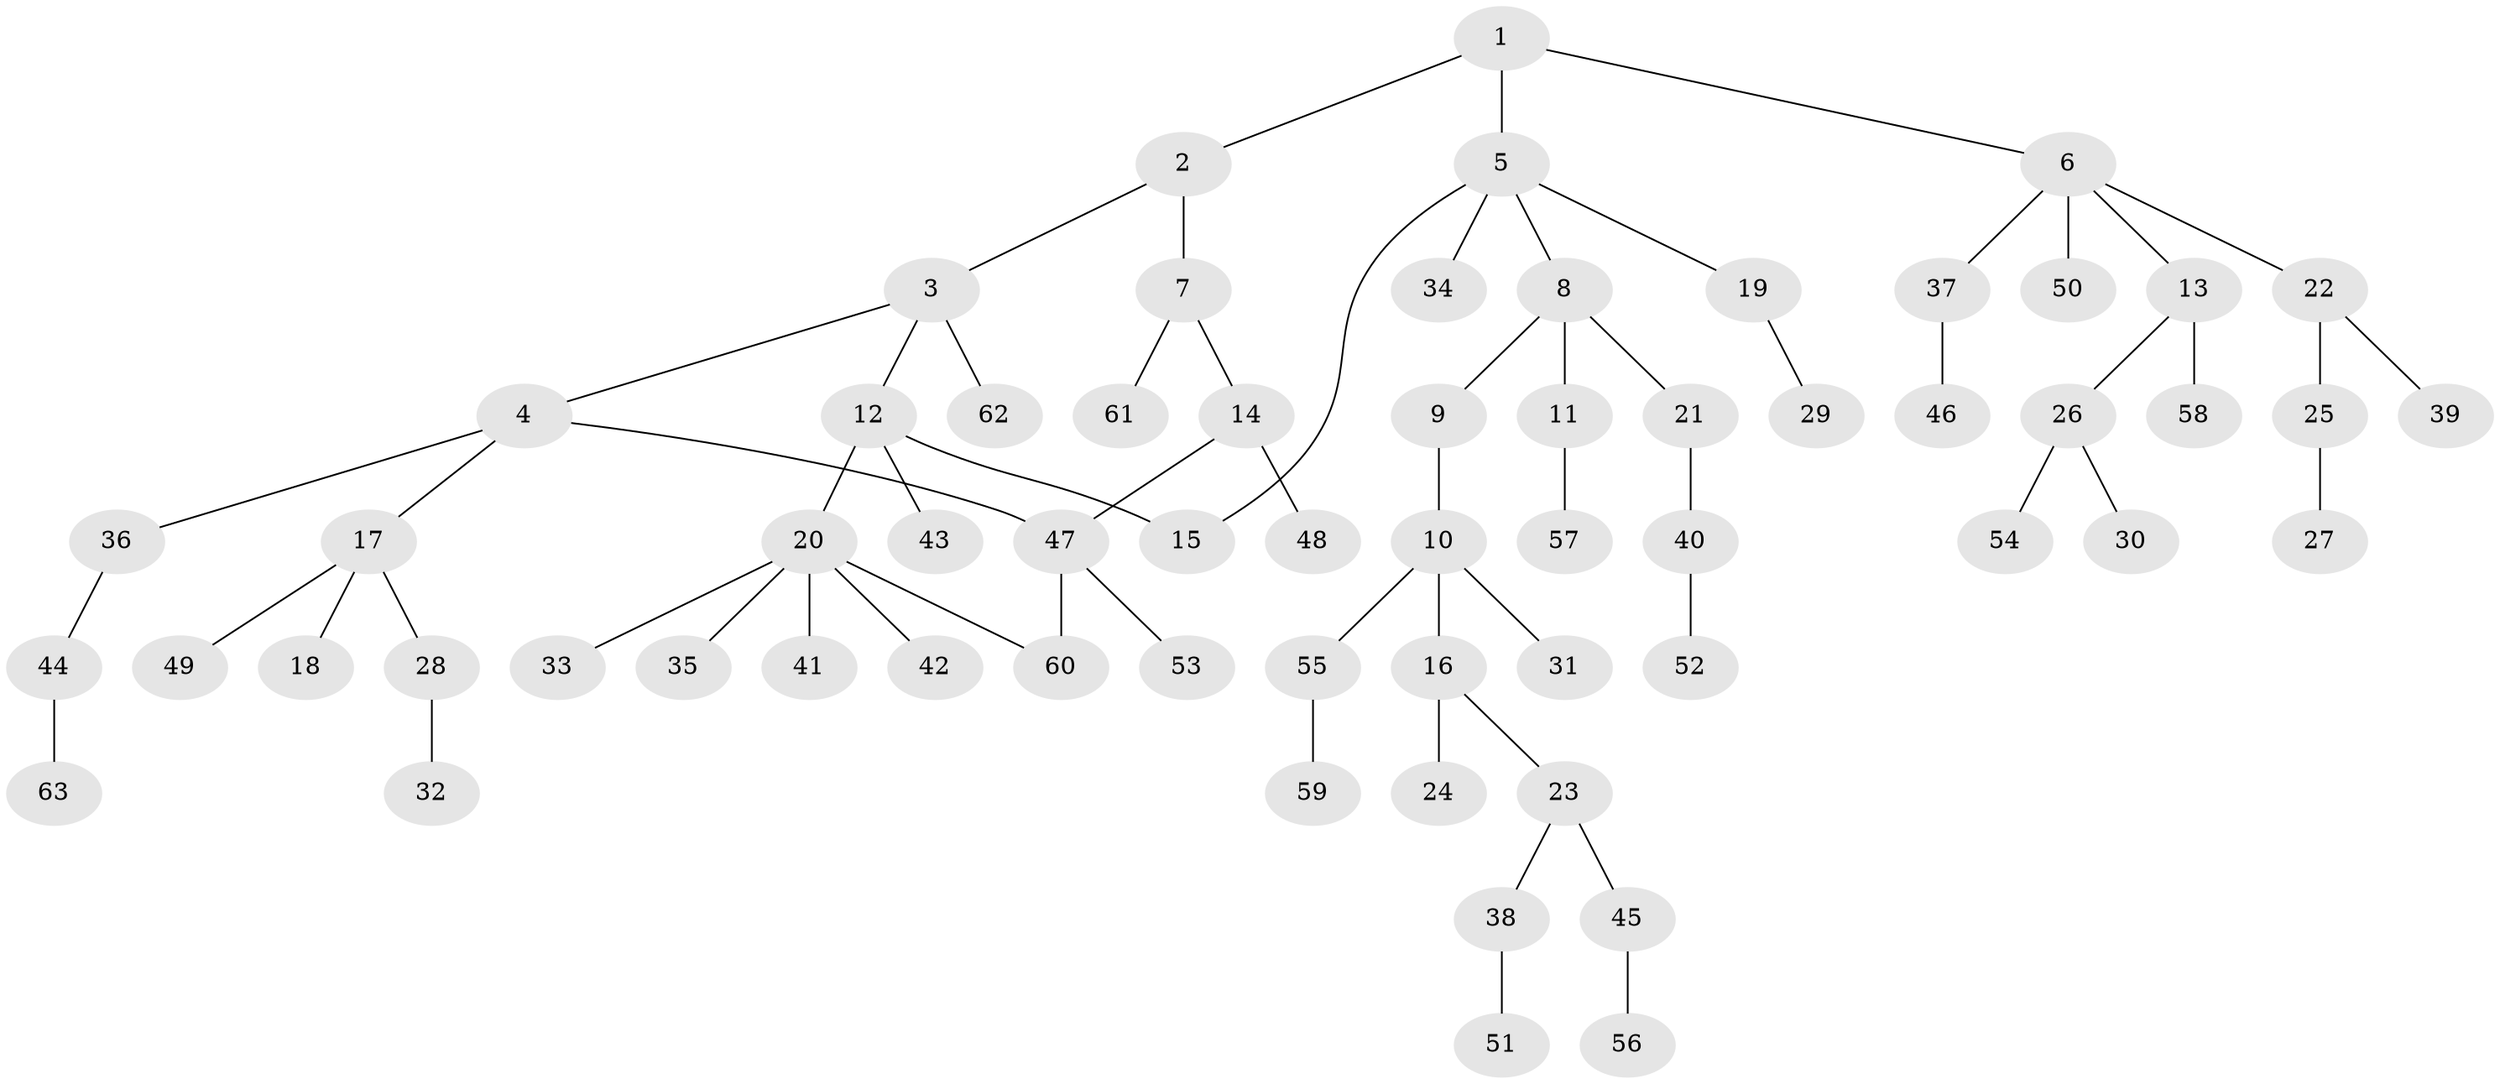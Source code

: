 // coarse degree distribution, {6: 0.05, 5: 0.075, 2: 0.2, 4: 0.05, 3: 0.1, 1: 0.525}
// Generated by graph-tools (version 1.1) at 2025/51/02/27/25 19:51:36]
// undirected, 63 vertices, 65 edges
graph export_dot {
graph [start="1"]
  node [color=gray90,style=filled];
  1;
  2;
  3;
  4;
  5;
  6;
  7;
  8;
  9;
  10;
  11;
  12;
  13;
  14;
  15;
  16;
  17;
  18;
  19;
  20;
  21;
  22;
  23;
  24;
  25;
  26;
  27;
  28;
  29;
  30;
  31;
  32;
  33;
  34;
  35;
  36;
  37;
  38;
  39;
  40;
  41;
  42;
  43;
  44;
  45;
  46;
  47;
  48;
  49;
  50;
  51;
  52;
  53;
  54;
  55;
  56;
  57;
  58;
  59;
  60;
  61;
  62;
  63;
  1 -- 2;
  1 -- 5;
  1 -- 6;
  2 -- 3;
  2 -- 7;
  3 -- 4;
  3 -- 12;
  3 -- 62;
  4 -- 17;
  4 -- 36;
  4 -- 47;
  5 -- 8;
  5 -- 19;
  5 -- 34;
  5 -- 15;
  6 -- 13;
  6 -- 22;
  6 -- 37;
  6 -- 50;
  7 -- 14;
  7 -- 61;
  8 -- 9;
  8 -- 11;
  8 -- 21;
  9 -- 10;
  10 -- 16;
  10 -- 31;
  10 -- 55;
  11 -- 57;
  12 -- 15;
  12 -- 20;
  12 -- 43;
  13 -- 26;
  13 -- 58;
  14 -- 47;
  14 -- 48;
  16 -- 23;
  16 -- 24;
  17 -- 18;
  17 -- 28;
  17 -- 49;
  19 -- 29;
  20 -- 33;
  20 -- 35;
  20 -- 41;
  20 -- 42;
  20 -- 60;
  21 -- 40;
  22 -- 25;
  22 -- 39;
  23 -- 38;
  23 -- 45;
  25 -- 27;
  26 -- 30;
  26 -- 54;
  28 -- 32;
  36 -- 44;
  37 -- 46;
  38 -- 51;
  40 -- 52;
  44 -- 63;
  45 -- 56;
  47 -- 53;
  47 -- 60;
  55 -- 59;
}
